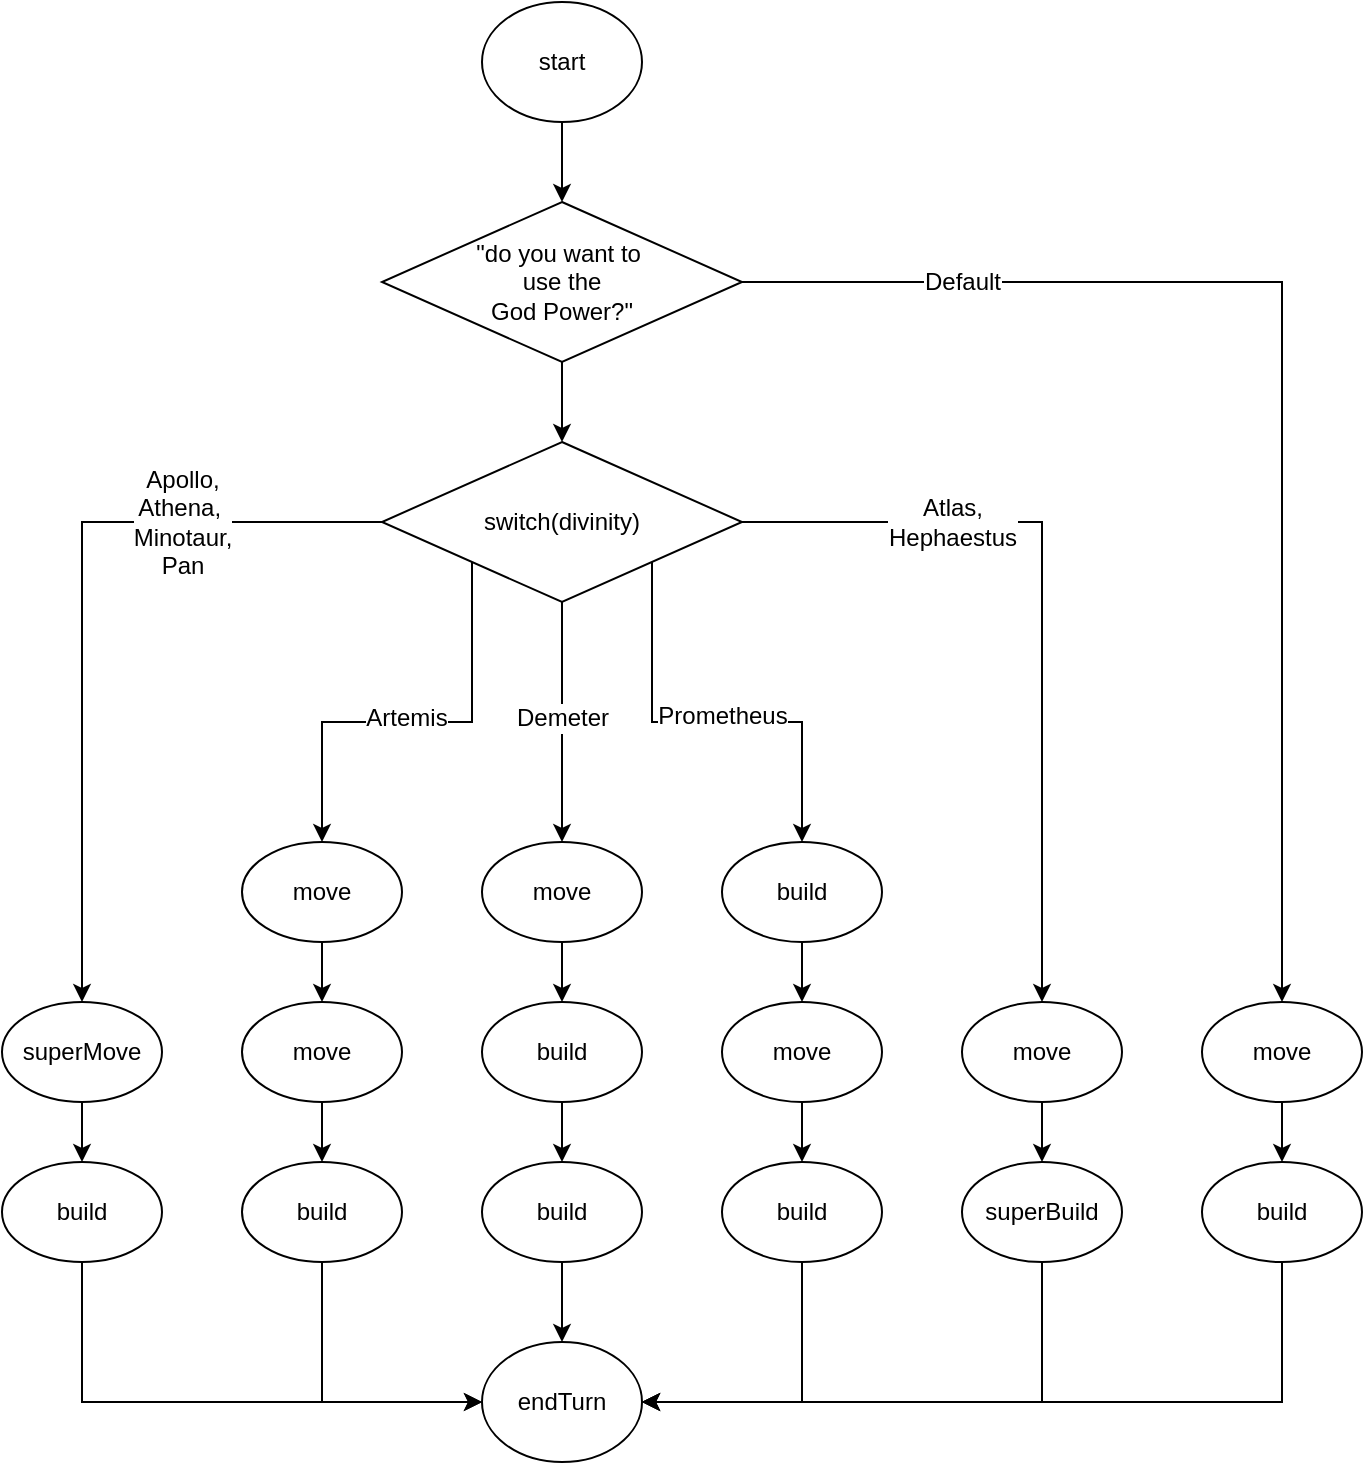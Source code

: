 <mxfile version="12.9.3" type="device"><diagram id="C5RBs43oDa-KdzZeNtuy" name="Page-1"><mxGraphModel dx="1185" dy="685" grid="1" gridSize="10" guides="1" tooltips="1" connect="1" arrows="1" fold="1" page="1" pageScale="1" pageWidth="827" pageHeight="1169" math="0" shadow="0"><root><mxCell id="WIyWlLk6GJQsqaUBKTNV-0"/><mxCell id="WIyWlLk6GJQsqaUBKTNV-1" parent="WIyWlLk6GJQsqaUBKTNV-0"/><mxCell id="0QpItyL_1S6m94ZM4fUV-23" style="edgeStyle=orthogonalEdgeStyle;rounded=0;orthogonalLoop=1;jettySize=auto;html=1;exitX=0.5;exitY=1;exitDx=0;exitDy=0;entryX=0.5;entryY=0;entryDx=0;entryDy=0;" parent="WIyWlLk6GJQsqaUBKTNV-1" source="gACscJhNEnPe0ZjZUB9K-0" target="0QpItyL_1S6m94ZM4fUV-22" edge="1"><mxGeometry relative="1" as="geometry"><mxPoint x="400" y="220" as="sourcePoint"/></mxGeometry></mxCell><mxCell id="0QpItyL_1S6m94ZM4fUV-8" value="" style="edgeStyle=orthogonalEdgeStyle;rounded=0;orthogonalLoop=1;jettySize=auto;html=1;exitX=0.5;exitY=1;exitDx=0;exitDy=0;entryX=0;entryY=0.5;entryDx=0;entryDy=0;" parent="WIyWlLk6GJQsqaUBKTNV-1" source="0QpItyL_1S6m94ZM4fUV-5" target="0QpItyL_1S6m94ZM4fUV-7" edge="1"><mxGeometry relative="1" as="geometry"><Array as="points"><mxPoint x="160" y="760"/></Array><mxPoint x="270" y="800" as="targetPoint"/></mxGeometry></mxCell><mxCell id="0QpItyL_1S6m94ZM4fUV-7" value="endTurn" style="ellipse;whiteSpace=wrap;html=1;" parent="WIyWlLk6GJQsqaUBKTNV-1" vertex="1"><mxGeometry x="360" y="730" width="80" height="60" as="geometry"/></mxCell><mxCell id="0QpItyL_1S6m94ZM4fUV-75" style="edgeStyle=orthogonalEdgeStyle;rounded=0;orthogonalLoop=1;jettySize=auto;html=1;exitX=0.5;exitY=1;exitDx=0;exitDy=0;entryX=1;entryY=0.5;entryDx=0;entryDy=0;" parent="WIyWlLk6GJQsqaUBKTNV-1" source="0QpItyL_1S6m94ZM4fUV-69" target="0QpItyL_1S6m94ZM4fUV-7" edge="1"><mxGeometry relative="1" as="geometry"/></mxCell><mxCell id="0QpItyL_1S6m94ZM4fUV-24" style="edgeStyle=orthogonalEdgeStyle;rounded=0;orthogonalLoop=1;jettySize=auto;html=1;exitX=0;exitY=0.5;exitDx=0;exitDy=0;entryX=0.5;entryY=0;entryDx=0;entryDy=0;" parent="WIyWlLk6GJQsqaUBKTNV-1" source="0QpItyL_1S6m94ZM4fUV-22" target="0QpItyL_1S6m94ZM4fUV-4" edge="1"><mxGeometry relative="1" as="geometry"><mxPoint x="220" y="530" as="targetPoint"/></mxGeometry></mxCell><mxCell id="0QpItyL_1S6m94ZM4fUV-73" value="Apollo,&lt;br&gt;Athena,&amp;nbsp;&lt;br&gt;Minotaur,&lt;br&gt;Pan" style="text;html=1;align=center;verticalAlign=middle;resizable=0;points=[];labelBackgroundColor=#ffffff;" parent="0QpItyL_1S6m94ZM4fUV-24" vertex="1" connectable="0"><mxGeometry x="-0.383" y="-2" relative="1" as="geometry"><mxPoint x="20" y="2" as="offset"/></mxGeometry></mxCell><mxCell id="0QpItyL_1S6m94ZM4fUV-37" style="edgeStyle=orthogonalEdgeStyle;rounded=0;orthogonalLoop=1;jettySize=auto;html=1;exitX=0;exitY=1;exitDx=0;exitDy=0;" parent="WIyWlLk6GJQsqaUBKTNV-1" source="0QpItyL_1S6m94ZM4fUV-22" target="0QpItyL_1S6m94ZM4fUV-26" edge="1"><mxGeometry relative="1" as="geometry"/></mxCell><mxCell id="0QpItyL_1S6m94ZM4fUV-42" value="Artemis" style="text;html=1;align=center;verticalAlign=middle;resizable=0;points=[];labelBackgroundColor=#ffffff;" parent="0QpItyL_1S6m94ZM4fUV-37" vertex="1" connectable="0"><mxGeometry x="0.297" relative="1" as="geometry"><mxPoint x="26" y="-2.5" as="offset"/></mxGeometry></mxCell><mxCell id="0QpItyL_1S6m94ZM4fUV-41" style="edgeStyle=orthogonalEdgeStyle;rounded=0;orthogonalLoop=1;jettySize=auto;html=1;exitX=0.5;exitY=1;exitDx=0;exitDy=0;entryX=0.5;entryY=0;entryDx=0;entryDy=0;" parent="WIyWlLk6GJQsqaUBKTNV-1" source="0QpItyL_1S6m94ZM4fUV-22" target="0QpItyL_1S6m94ZM4fUV-29" edge="1"><mxGeometry relative="1" as="geometry"/></mxCell><mxCell id="0QpItyL_1S6m94ZM4fUV-43" value="Demeter" style="text;html=1;align=center;verticalAlign=middle;resizable=0;points=[];labelBackgroundColor=#ffffff;" parent="0QpItyL_1S6m94ZM4fUV-41" vertex="1" connectable="0"><mxGeometry x="-0.285" y="1" relative="1" as="geometry"><mxPoint x="-1" y="15" as="offset"/></mxGeometry></mxCell><mxCell id="0QpItyL_1S6m94ZM4fUV-51" style="edgeStyle=orthogonalEdgeStyle;rounded=0;orthogonalLoop=1;jettySize=auto;html=1;exitX=1;exitY=1;exitDx=0;exitDy=0;entryX=0.5;entryY=0;entryDx=0;entryDy=0;" parent="WIyWlLk6GJQsqaUBKTNV-1" source="0QpItyL_1S6m94ZM4fUV-22" target="0QpItyL_1S6m94ZM4fUV-48" edge="1"><mxGeometry relative="1" as="geometry"/></mxCell><mxCell id="0QpItyL_1S6m94ZM4fUV-53" value="Prometheus" style="text;html=1;align=center;verticalAlign=middle;resizable=0;points=[];labelBackgroundColor=#ffffff;" parent="0QpItyL_1S6m94ZM4fUV-51" vertex="1" connectable="0"><mxGeometry x="0.462" y="1" relative="1" as="geometry"><mxPoint x="-41" y="-5.0" as="offset"/></mxGeometry></mxCell><mxCell id="0QpItyL_1S6m94ZM4fUV-71" style="edgeStyle=orthogonalEdgeStyle;rounded=0;orthogonalLoop=1;jettySize=auto;html=1;exitX=1;exitY=0.5;exitDx=0;exitDy=0;" parent="WIyWlLk6GJQsqaUBKTNV-1" source="0QpItyL_1S6m94ZM4fUV-22" target="0QpItyL_1S6m94ZM4fUV-56" edge="1"><mxGeometry relative="1" as="geometry"/></mxCell><mxCell id="0QpItyL_1S6m94ZM4fUV-72" value="Atlas,&lt;br&gt;Hephaestus" style="text;html=1;align=center;verticalAlign=middle;resizable=0;points=[];labelBackgroundColor=#ffffff;" parent="0QpItyL_1S6m94ZM4fUV-71" vertex="1" connectable="0"><mxGeometry x="-0.256" relative="1" as="geometry"><mxPoint x="-40" as="offset"/></mxGeometry></mxCell><mxCell id="0QpItyL_1S6m94ZM4fUV-74" style="edgeStyle=orthogonalEdgeStyle;rounded=0;orthogonalLoop=1;jettySize=auto;html=1;entryX=0.5;entryY=0;entryDx=0;entryDy=0;exitX=1;exitY=0.5;exitDx=0;exitDy=0;" parent="WIyWlLk6GJQsqaUBKTNV-1" source="gACscJhNEnPe0ZjZUB9K-0" target="0QpItyL_1S6m94ZM4fUV-67" edge="1"><mxGeometry relative="1" as="geometry"><mxPoint x="620" y="180" as="sourcePoint"/></mxGeometry></mxCell><mxCell id="0QpItyL_1S6m94ZM4fUV-76" value="Default" style="text;html=1;align=center;verticalAlign=middle;resizable=0;points=[];labelBackgroundColor=#ffffff;" parent="0QpItyL_1S6m94ZM4fUV-74" vertex="1" connectable="0"><mxGeometry x="-0.899" y="-2" relative="1" as="geometry"><mxPoint x="78" y="-2" as="offset"/></mxGeometry></mxCell><mxCell id="0QpItyL_1S6m94ZM4fUV-22" value="switch(divinity)" style="rhombus;whiteSpace=wrap;html=1;" parent="WIyWlLk6GJQsqaUBKTNV-1" vertex="1"><mxGeometry x="310" y="280" width="180" height="80" as="geometry"/></mxCell><mxCell id="0QpItyL_1S6m94ZM4fUV-50" style="edgeStyle=orthogonalEdgeStyle;rounded=0;orthogonalLoop=1;jettySize=auto;html=1;entryX=1;entryY=0.5;entryDx=0;entryDy=0;exitX=0.5;exitY=1;exitDx=0;exitDy=0;" parent="WIyWlLk6GJQsqaUBKTNV-1" source="0QpItyL_1S6m94ZM4fUV-33" target="0QpItyL_1S6m94ZM4fUV-7" edge="1"><mxGeometry relative="1" as="geometry"/></mxCell><mxCell id="0QpItyL_1S6m94ZM4fUV-47" style="edgeStyle=orthogonalEdgeStyle;rounded=0;orthogonalLoop=1;jettySize=auto;html=1;exitX=0.5;exitY=1;exitDx=0;exitDy=0;entryX=0.5;entryY=0;entryDx=0;entryDy=0;" parent="WIyWlLk6GJQsqaUBKTNV-1" source="0QpItyL_1S6m94ZM4fUV-39" target="0QpItyL_1S6m94ZM4fUV-7" edge="1"><mxGeometry relative="1" as="geometry"/></mxCell><mxCell id="0QpItyL_1S6m94ZM4fUV-46" style="edgeStyle=orthogonalEdgeStyle;rounded=0;orthogonalLoop=1;jettySize=auto;html=1;exitX=0.5;exitY=1;exitDx=0;exitDy=0;entryX=0;entryY=0.5;entryDx=0;entryDy=0;" parent="WIyWlLk6GJQsqaUBKTNV-1" source="0QpItyL_1S6m94ZM4fUV-44" target="0QpItyL_1S6m94ZM4fUV-7" edge="1"><mxGeometry relative="1" as="geometry"/></mxCell><mxCell id="0QpItyL_1S6m94ZM4fUV-60" style="edgeStyle=orthogonalEdgeStyle;rounded=0;orthogonalLoop=1;jettySize=auto;html=1;exitX=0.5;exitY=1;exitDx=0;exitDy=0;entryX=1;entryY=0.5;entryDx=0;entryDy=0;" parent="WIyWlLk6GJQsqaUBKTNV-1" source="0QpItyL_1S6m94ZM4fUV-57" target="0QpItyL_1S6m94ZM4fUV-7" edge="1"><mxGeometry relative="1" as="geometry"/></mxCell><mxCell id="gACscJhNEnPe0ZjZUB9K-0" value="&quot;do you want to&amp;nbsp;&lt;br&gt;use the &lt;br&gt;God Power?&quot;" style="rhombus;whiteSpace=wrap;html=1;" vertex="1" parent="WIyWlLk6GJQsqaUBKTNV-1"><mxGeometry x="310" y="160" width="180" height="80" as="geometry"/></mxCell><mxCell id="0QpItyL_1S6m94ZM4fUV-4" value="superMove" style="ellipse;whiteSpace=wrap;html=1;" parent="WIyWlLk6GJQsqaUBKTNV-1" vertex="1"><mxGeometry x="120" y="560" width="80" height="50" as="geometry"/></mxCell><mxCell id="0QpItyL_1S6m94ZM4fUV-5" value="build" style="ellipse;whiteSpace=wrap;html=1;" parent="WIyWlLk6GJQsqaUBKTNV-1" vertex="1"><mxGeometry x="120" y="640" width="80" height="50" as="geometry"/></mxCell><mxCell id="0QpItyL_1S6m94ZM4fUV-6" value="" style="edgeStyle=orthogonalEdgeStyle;rounded=0;orthogonalLoop=1;jettySize=auto;html=1;" parent="WIyWlLk6GJQsqaUBKTNV-1" source="0QpItyL_1S6m94ZM4fUV-4" target="0QpItyL_1S6m94ZM4fUV-5" edge="1"><mxGeometry relative="1" as="geometry"/></mxCell><mxCell id="0QpItyL_1S6m94ZM4fUV-67" value="move" style="ellipse;whiteSpace=wrap;html=1;" parent="WIyWlLk6GJQsqaUBKTNV-1" vertex="1"><mxGeometry x="720" y="560" width="80" height="50" as="geometry"/></mxCell><mxCell id="0QpItyL_1S6m94ZM4fUV-69" value="build" style="ellipse;whiteSpace=wrap;html=1;" parent="WIyWlLk6GJQsqaUBKTNV-1" vertex="1"><mxGeometry x="720" y="640" width="80" height="50" as="geometry"/></mxCell><mxCell id="0QpItyL_1S6m94ZM4fUV-70" value="" style="edgeStyle=orthogonalEdgeStyle;rounded=0;orthogonalLoop=1;jettySize=auto;html=1;" parent="WIyWlLk6GJQsqaUBKTNV-1" source="0QpItyL_1S6m94ZM4fUV-67" target="0QpItyL_1S6m94ZM4fUV-69" edge="1"><mxGeometry relative="1" as="geometry"/></mxCell><mxCell id="0QpItyL_1S6m94ZM4fUV-26" value="move" style="ellipse;whiteSpace=wrap;html=1;" parent="WIyWlLk6GJQsqaUBKTNV-1" vertex="1"><mxGeometry x="240" y="480" width="80" height="50" as="geometry"/></mxCell><mxCell id="0QpItyL_1S6m94ZM4fUV-29" value="move" style="ellipse;whiteSpace=wrap;html=1;" parent="WIyWlLk6GJQsqaUBKTNV-1" vertex="1"><mxGeometry x="360" y="480" width="80" height="50" as="geometry"/></mxCell><mxCell id="0QpItyL_1S6m94ZM4fUV-30" value="build" style="ellipse;whiteSpace=wrap;html=1;" parent="WIyWlLk6GJQsqaUBKTNV-1" vertex="1"><mxGeometry x="360" y="560" width="80" height="50" as="geometry"/></mxCell><mxCell id="0QpItyL_1S6m94ZM4fUV-28" value="" style="edgeStyle=orthogonalEdgeStyle;rounded=0;orthogonalLoop=1;jettySize=auto;html=1;" parent="WIyWlLk6GJQsqaUBKTNV-1" source="0QpItyL_1S6m94ZM4fUV-29" target="0QpItyL_1S6m94ZM4fUV-30" edge="1"><mxGeometry relative="1" as="geometry"/></mxCell><mxCell id="0QpItyL_1S6m94ZM4fUV-32" value="move" style="ellipse;whiteSpace=wrap;html=1;" parent="WIyWlLk6GJQsqaUBKTNV-1" vertex="1"><mxGeometry x="480" y="560" width="80" height="50" as="geometry"/></mxCell><mxCell id="0QpItyL_1S6m94ZM4fUV-33" value="build" style="ellipse;whiteSpace=wrap;html=1;" parent="WIyWlLk6GJQsqaUBKTNV-1" vertex="1"><mxGeometry x="480" y="640" width="80" height="50" as="geometry"/></mxCell><mxCell id="0QpItyL_1S6m94ZM4fUV-31" value="" style="edgeStyle=orthogonalEdgeStyle;rounded=0;orthogonalLoop=1;jettySize=auto;html=1;" parent="WIyWlLk6GJQsqaUBKTNV-1" source="0QpItyL_1S6m94ZM4fUV-32" target="0QpItyL_1S6m94ZM4fUV-33" edge="1"><mxGeometry relative="1" as="geometry"/></mxCell><mxCell id="0QpItyL_1S6m94ZM4fUV-34" value="move" style="ellipse;whiteSpace=wrap;html=1;" parent="WIyWlLk6GJQsqaUBKTNV-1" vertex="1"><mxGeometry x="240" y="560" width="80" height="50" as="geometry"/></mxCell><mxCell id="0QpItyL_1S6m94ZM4fUV-25" value="" style="edgeStyle=orthogonalEdgeStyle;rounded=0;orthogonalLoop=1;jettySize=auto;html=1;entryX=0.5;entryY=0;entryDx=0;entryDy=0;" parent="WIyWlLk6GJQsqaUBKTNV-1" source="0QpItyL_1S6m94ZM4fUV-26" target="0QpItyL_1S6m94ZM4fUV-34" edge="1"><mxGeometry relative="1" as="geometry"><mxPoint x="280" y="560" as="targetPoint"/></mxGeometry></mxCell><mxCell id="0QpItyL_1S6m94ZM4fUV-39" value="build" style="ellipse;whiteSpace=wrap;html=1;" parent="WIyWlLk6GJQsqaUBKTNV-1" vertex="1"><mxGeometry x="360" y="640" width="80" height="50" as="geometry"/></mxCell><mxCell id="0QpItyL_1S6m94ZM4fUV-40" value="" style="edgeStyle=orthogonalEdgeStyle;rounded=0;orthogonalLoop=1;jettySize=auto;html=1;" parent="WIyWlLk6GJQsqaUBKTNV-1" source="0QpItyL_1S6m94ZM4fUV-30" target="0QpItyL_1S6m94ZM4fUV-39" edge="1"><mxGeometry relative="1" as="geometry"/></mxCell><mxCell id="0QpItyL_1S6m94ZM4fUV-44" value="build" style="ellipse;whiteSpace=wrap;html=1;" parent="WIyWlLk6GJQsqaUBKTNV-1" vertex="1"><mxGeometry x="240" y="640" width="80" height="50" as="geometry"/></mxCell><mxCell id="0QpItyL_1S6m94ZM4fUV-45" value="" style="edgeStyle=orthogonalEdgeStyle;rounded=0;orthogonalLoop=1;jettySize=auto;html=1;" parent="WIyWlLk6GJQsqaUBKTNV-1" source="0QpItyL_1S6m94ZM4fUV-34" target="0QpItyL_1S6m94ZM4fUV-44" edge="1"><mxGeometry relative="1" as="geometry"/></mxCell><mxCell id="0QpItyL_1S6m94ZM4fUV-49" value="" style="edgeStyle=orthogonalEdgeStyle;rounded=0;orthogonalLoop=1;jettySize=auto;html=1;" parent="WIyWlLk6GJQsqaUBKTNV-1" source="0QpItyL_1S6m94ZM4fUV-48" target="0QpItyL_1S6m94ZM4fUV-32" edge="1"><mxGeometry relative="1" as="geometry"/></mxCell><mxCell id="0QpItyL_1S6m94ZM4fUV-48" value="build" style="ellipse;whiteSpace=wrap;html=1;" parent="WIyWlLk6GJQsqaUBKTNV-1" vertex="1"><mxGeometry x="480" y="480" width="80" height="50" as="geometry"/></mxCell><mxCell id="0QpItyL_1S6m94ZM4fUV-56" value="move" style="ellipse;whiteSpace=wrap;html=1;" parent="WIyWlLk6GJQsqaUBKTNV-1" vertex="1"><mxGeometry x="600" y="560" width="80" height="50" as="geometry"/></mxCell><mxCell id="0QpItyL_1S6m94ZM4fUV-57" value="superBuild" style="ellipse;whiteSpace=wrap;html=1;" parent="WIyWlLk6GJQsqaUBKTNV-1" vertex="1"><mxGeometry x="600" y="640" width="80" height="50" as="geometry"/></mxCell><mxCell id="0QpItyL_1S6m94ZM4fUV-55" value="" style="edgeStyle=orthogonalEdgeStyle;rounded=0;orthogonalLoop=1;jettySize=auto;html=1;" parent="WIyWlLk6GJQsqaUBKTNV-1" source="0QpItyL_1S6m94ZM4fUV-56" target="0QpItyL_1S6m94ZM4fUV-57" edge="1"><mxGeometry relative="1" as="geometry"/></mxCell><mxCell id="gACscJhNEnPe0ZjZUB9K-4" value="" style="edgeStyle=orthogonalEdgeStyle;rounded=0;orthogonalLoop=1;jettySize=auto;html=1;" edge="1" parent="WIyWlLk6GJQsqaUBKTNV-1" source="gACscJhNEnPe0ZjZUB9K-3" target="gACscJhNEnPe0ZjZUB9K-0"><mxGeometry relative="1" as="geometry"/></mxCell><mxCell id="gACscJhNEnPe0ZjZUB9K-3" value="start" style="ellipse;whiteSpace=wrap;html=1;" vertex="1" parent="WIyWlLk6GJQsqaUBKTNV-1"><mxGeometry x="360" y="60" width="80" height="60" as="geometry"/></mxCell></root></mxGraphModel></diagram></mxfile>